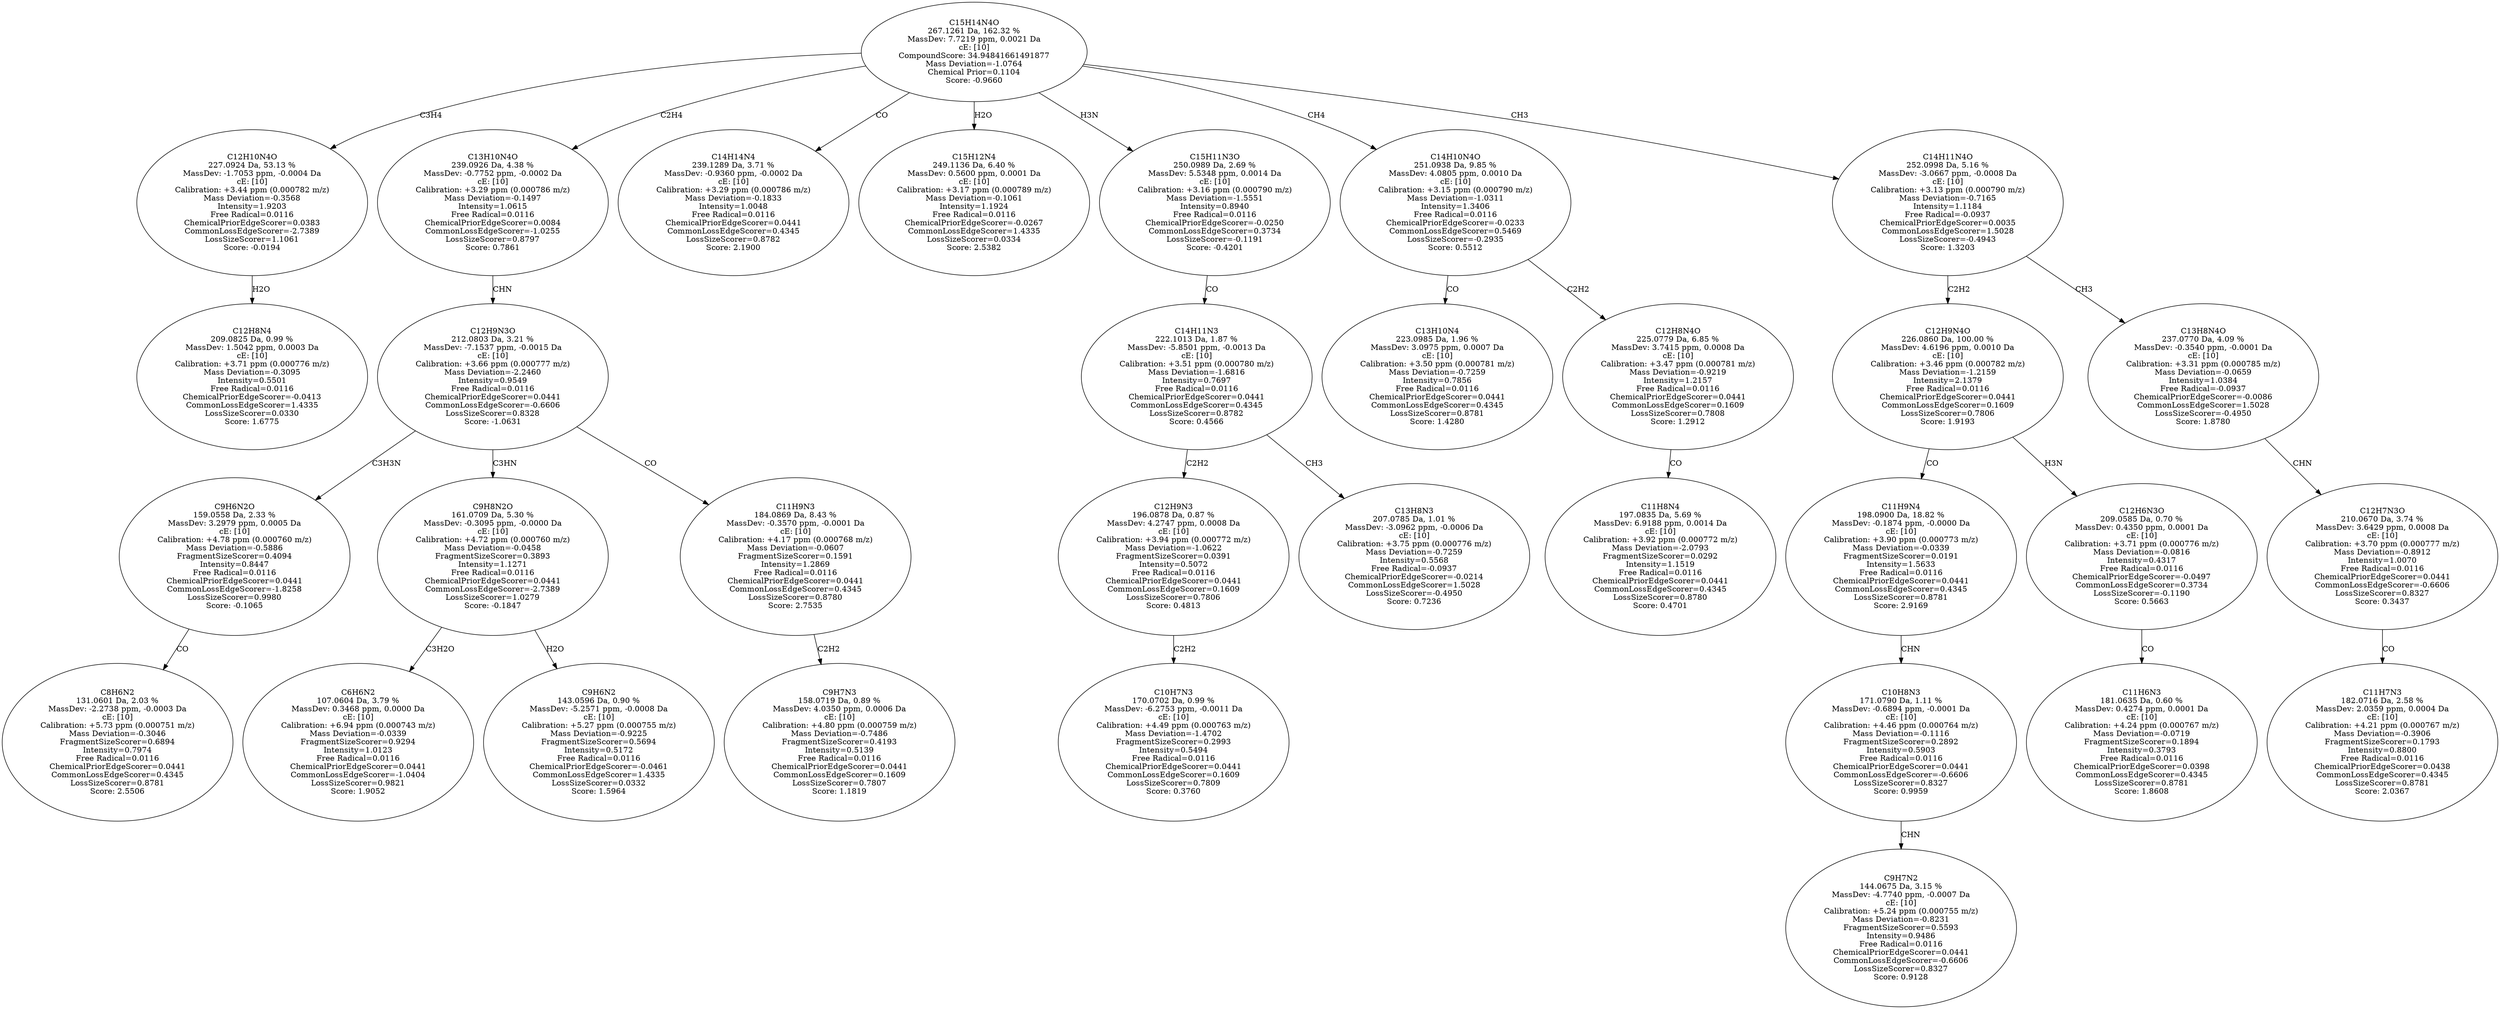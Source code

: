strict digraph {
v1 [label="C12H8N4\n209.0825 Da, 0.99 %\nMassDev: 1.5042 ppm, 0.0003 Da\ncE: [10]\nCalibration: +3.71 ppm (0.000776 m/z)\nMass Deviation=-0.3095\nIntensity=0.5501\nFree Radical=0.0116\nChemicalPriorEdgeScorer=-0.0413\nCommonLossEdgeScorer=1.4335\nLossSizeScorer=0.0330\nScore: 1.6775"];
v2 [label="C12H10N4O\n227.0924 Da, 53.13 %\nMassDev: -1.7053 ppm, -0.0004 Da\ncE: [10]\nCalibration: +3.44 ppm (0.000782 m/z)\nMass Deviation=-0.3568\nIntensity=1.9203\nFree Radical=0.0116\nChemicalPriorEdgeScorer=0.0383\nCommonLossEdgeScorer=-2.7389\nLossSizeScorer=1.1061\nScore: -0.0194"];
v3 [label="C8H6N2\n131.0601 Da, 2.03 %\nMassDev: -2.2738 ppm, -0.0003 Da\ncE: [10]\nCalibration: +5.73 ppm (0.000751 m/z)\nMass Deviation=-0.3046\nFragmentSizeScorer=0.6894\nIntensity=0.7974\nFree Radical=0.0116\nChemicalPriorEdgeScorer=0.0441\nCommonLossEdgeScorer=0.4345\nLossSizeScorer=0.8781\nScore: 2.5506"];
v4 [label="C9H6N2O\n159.0558 Da, 2.33 %\nMassDev: 3.2979 ppm, 0.0005 Da\ncE: [10]\nCalibration: +4.78 ppm (0.000760 m/z)\nMass Deviation=-0.5886\nFragmentSizeScorer=0.4094\nIntensity=0.8447\nFree Radical=0.0116\nChemicalPriorEdgeScorer=0.0441\nCommonLossEdgeScorer=-1.8258\nLossSizeScorer=0.9980\nScore: -0.1065"];
v5 [label="C6H6N2\n107.0604 Da, 3.79 %\nMassDev: 0.3468 ppm, 0.0000 Da\ncE: [10]\nCalibration: +6.94 ppm (0.000743 m/z)\nMass Deviation=-0.0339\nFragmentSizeScorer=0.9294\nIntensity=1.0123\nFree Radical=0.0116\nChemicalPriorEdgeScorer=0.0441\nCommonLossEdgeScorer=-1.0404\nLossSizeScorer=0.9821\nScore: 1.9052"];
v6 [label="C9H6N2\n143.0596 Da, 0.90 %\nMassDev: -5.2571 ppm, -0.0008 Da\ncE: [10]\nCalibration: +5.27 ppm (0.000755 m/z)\nMass Deviation=-0.9225\nFragmentSizeScorer=0.5694\nIntensity=0.5172\nFree Radical=0.0116\nChemicalPriorEdgeScorer=-0.0461\nCommonLossEdgeScorer=1.4335\nLossSizeScorer=0.0332\nScore: 1.5964"];
v7 [label="C9H8N2O\n161.0709 Da, 5.30 %\nMassDev: -0.3095 ppm, -0.0000 Da\ncE: [10]\nCalibration: +4.72 ppm (0.000760 m/z)\nMass Deviation=-0.0458\nFragmentSizeScorer=0.3893\nIntensity=1.1271\nFree Radical=0.0116\nChemicalPriorEdgeScorer=0.0441\nCommonLossEdgeScorer=-2.7389\nLossSizeScorer=1.0279\nScore: -0.1847"];
v8 [label="C9H7N3\n158.0719 Da, 0.89 %\nMassDev: 4.0350 ppm, 0.0006 Da\ncE: [10]\nCalibration: +4.80 ppm (0.000759 m/z)\nMass Deviation=-0.7486\nFragmentSizeScorer=0.4193\nIntensity=0.5139\nFree Radical=0.0116\nChemicalPriorEdgeScorer=0.0441\nCommonLossEdgeScorer=0.1609\nLossSizeScorer=0.7807\nScore: 1.1819"];
v9 [label="C11H9N3\n184.0869 Da, 8.43 %\nMassDev: -0.3570 ppm, -0.0001 Da\ncE: [10]\nCalibration: +4.17 ppm (0.000768 m/z)\nMass Deviation=-0.0607\nFragmentSizeScorer=0.1591\nIntensity=1.2869\nFree Radical=0.0116\nChemicalPriorEdgeScorer=0.0441\nCommonLossEdgeScorer=0.4345\nLossSizeScorer=0.8780\nScore: 2.7535"];
v10 [label="C12H9N3O\n212.0803 Da, 3.21 %\nMassDev: -7.1537 ppm, -0.0015 Da\ncE: [10]\nCalibration: +3.66 ppm (0.000777 m/z)\nMass Deviation=-2.2460\nIntensity=0.9549\nFree Radical=0.0116\nChemicalPriorEdgeScorer=0.0441\nCommonLossEdgeScorer=-0.6606\nLossSizeScorer=0.8328\nScore: -1.0631"];
v11 [label="C13H10N4O\n239.0926 Da, 4.38 %\nMassDev: -0.7752 ppm, -0.0002 Da\ncE: [10]\nCalibration: +3.29 ppm (0.000786 m/z)\nMass Deviation=-0.1497\nIntensity=1.0615\nFree Radical=0.0116\nChemicalPriorEdgeScorer=0.0084\nCommonLossEdgeScorer=-1.0255\nLossSizeScorer=0.8797\nScore: 0.7861"];
v12 [label="C14H14N4\n239.1289 Da, 3.71 %\nMassDev: -0.9360 ppm, -0.0002 Da\ncE: [10]\nCalibration: +3.29 ppm (0.000786 m/z)\nMass Deviation=-0.1833\nIntensity=1.0048\nFree Radical=0.0116\nChemicalPriorEdgeScorer=0.0441\nCommonLossEdgeScorer=0.4345\nLossSizeScorer=0.8782\nScore: 2.1900"];
v13 [label="C15H12N4\n249.1136 Da, 6.40 %\nMassDev: 0.5600 ppm, 0.0001 Da\ncE: [10]\nCalibration: +3.17 ppm (0.000789 m/z)\nMass Deviation=-0.1061\nIntensity=1.1924\nFree Radical=0.0116\nChemicalPriorEdgeScorer=-0.0267\nCommonLossEdgeScorer=1.4335\nLossSizeScorer=0.0334\nScore: 2.5382"];
v14 [label="C10H7N3\n170.0702 Da, 0.99 %\nMassDev: -6.2753 ppm, -0.0011 Da\ncE: [10]\nCalibration: +4.49 ppm (0.000763 m/z)\nMass Deviation=-1.4702\nFragmentSizeScorer=0.2993\nIntensity=0.5494\nFree Radical=0.0116\nChemicalPriorEdgeScorer=0.0441\nCommonLossEdgeScorer=0.1609\nLossSizeScorer=0.7809\nScore: 0.3760"];
v15 [label="C12H9N3\n196.0878 Da, 0.87 %\nMassDev: 4.2747 ppm, 0.0008 Da\ncE: [10]\nCalibration: +3.94 ppm (0.000772 m/z)\nMass Deviation=-1.0622\nFragmentSizeScorer=0.0391\nIntensity=0.5072\nFree Radical=0.0116\nChemicalPriorEdgeScorer=0.0441\nCommonLossEdgeScorer=0.1609\nLossSizeScorer=0.7806\nScore: 0.4813"];
v16 [label="C13H8N3\n207.0785 Da, 1.01 %\nMassDev: -3.0962 ppm, -0.0006 Da\ncE: [10]\nCalibration: +3.75 ppm (0.000776 m/z)\nMass Deviation=-0.7259\nIntensity=0.5568\nFree Radical=-0.0937\nChemicalPriorEdgeScorer=-0.0214\nCommonLossEdgeScorer=1.5028\nLossSizeScorer=-0.4950\nScore: 0.7236"];
v17 [label="C14H11N3\n222.1013 Da, 1.87 %\nMassDev: -5.8501 ppm, -0.0013 Da\ncE: [10]\nCalibration: +3.51 ppm (0.000780 m/z)\nMass Deviation=-1.6816\nIntensity=0.7697\nFree Radical=0.0116\nChemicalPriorEdgeScorer=0.0441\nCommonLossEdgeScorer=0.4345\nLossSizeScorer=0.8782\nScore: 0.4566"];
v18 [label="C15H11N3O\n250.0989 Da, 2.69 %\nMassDev: 5.5348 ppm, 0.0014 Da\ncE: [10]\nCalibration: +3.16 ppm (0.000790 m/z)\nMass Deviation=-1.5551\nIntensity=0.8940\nFree Radical=0.0116\nChemicalPriorEdgeScorer=-0.0250\nCommonLossEdgeScorer=0.3734\nLossSizeScorer=-0.1191\nScore: -0.4201"];
v19 [label="C13H10N4\n223.0985 Da, 1.96 %\nMassDev: 3.0975 ppm, 0.0007 Da\ncE: [10]\nCalibration: +3.50 ppm (0.000781 m/z)\nMass Deviation=-0.7259\nIntensity=0.7856\nFree Radical=0.0116\nChemicalPriorEdgeScorer=0.0441\nCommonLossEdgeScorer=0.4345\nLossSizeScorer=0.8781\nScore: 1.4280"];
v20 [label="C11H8N4\n197.0835 Da, 5.69 %\nMassDev: 6.9188 ppm, 0.0014 Da\ncE: [10]\nCalibration: +3.92 ppm (0.000772 m/z)\nMass Deviation=-2.0793\nFragmentSizeScorer=0.0292\nIntensity=1.1519\nFree Radical=0.0116\nChemicalPriorEdgeScorer=0.0441\nCommonLossEdgeScorer=0.4345\nLossSizeScorer=0.8780\nScore: 0.4701"];
v21 [label="C12H8N4O\n225.0779 Da, 6.85 %\nMassDev: 3.7415 ppm, 0.0008 Da\ncE: [10]\nCalibration: +3.47 ppm (0.000781 m/z)\nMass Deviation=-0.9219\nIntensity=1.2157\nFree Radical=0.0116\nChemicalPriorEdgeScorer=0.0441\nCommonLossEdgeScorer=0.1609\nLossSizeScorer=0.7808\nScore: 1.2912"];
v22 [label="C14H10N4O\n251.0938 Da, 9.85 %\nMassDev: 4.0805 ppm, 0.0010 Da\ncE: [10]\nCalibration: +3.15 ppm (0.000790 m/z)\nMass Deviation=-1.0311\nIntensity=1.3406\nFree Radical=0.0116\nChemicalPriorEdgeScorer=-0.0233\nCommonLossEdgeScorer=0.5469\nLossSizeScorer=-0.2935\nScore: 0.5512"];
v23 [label="C9H7N2\n144.0675 Da, 3.15 %\nMassDev: -4.7740 ppm, -0.0007 Da\ncE: [10]\nCalibration: +5.24 ppm (0.000755 m/z)\nMass Deviation=-0.8231\nFragmentSizeScorer=0.5593\nIntensity=0.9486\nFree Radical=0.0116\nChemicalPriorEdgeScorer=0.0441\nCommonLossEdgeScorer=-0.6606\nLossSizeScorer=0.8327\nScore: 0.9128"];
v24 [label="C10H8N3\n171.0790 Da, 1.11 %\nMassDev: -0.6894 ppm, -0.0001 Da\ncE: [10]\nCalibration: +4.46 ppm (0.000764 m/z)\nMass Deviation=-0.1116\nFragmentSizeScorer=0.2892\nIntensity=0.5903\nFree Radical=0.0116\nChemicalPriorEdgeScorer=0.0441\nCommonLossEdgeScorer=-0.6606\nLossSizeScorer=0.8327\nScore: 0.9959"];
v25 [label="C11H9N4\n198.0900 Da, 18.82 %\nMassDev: -0.1874 ppm, -0.0000 Da\ncE: [10]\nCalibration: +3.90 ppm (0.000773 m/z)\nMass Deviation=-0.0339\nFragmentSizeScorer=0.0191\nIntensity=1.5633\nFree Radical=0.0116\nChemicalPriorEdgeScorer=0.0441\nCommonLossEdgeScorer=0.4345\nLossSizeScorer=0.8781\nScore: 2.9169"];
v26 [label="C11H6N3\n181.0635 Da, 0.60 %\nMassDev: 0.4274 ppm, 0.0001 Da\ncE: [10]\nCalibration: +4.24 ppm (0.000767 m/z)\nMass Deviation=-0.0719\nFragmentSizeScorer=0.1894\nIntensity=0.3793\nFree Radical=0.0116\nChemicalPriorEdgeScorer=0.0398\nCommonLossEdgeScorer=0.4345\nLossSizeScorer=0.8781\nScore: 1.8608"];
v27 [label="C12H6N3O\n209.0585 Da, 0.70 %\nMassDev: 0.4350 ppm, 0.0001 Da\ncE: [10]\nCalibration: +3.71 ppm (0.000776 m/z)\nMass Deviation=-0.0816\nIntensity=0.4317\nFree Radical=0.0116\nChemicalPriorEdgeScorer=-0.0497\nCommonLossEdgeScorer=0.3734\nLossSizeScorer=-0.1190\nScore: 0.5663"];
v28 [label="C12H9N4O\n226.0860 Da, 100.00 %\nMassDev: 4.6196 ppm, 0.0010 Da\ncE: [10]\nCalibration: +3.46 ppm (0.000782 m/z)\nMass Deviation=-1.2159\nIntensity=2.1379\nFree Radical=0.0116\nChemicalPriorEdgeScorer=0.0441\nCommonLossEdgeScorer=0.1609\nLossSizeScorer=0.7806\nScore: 1.9193"];
v29 [label="C11H7N3\n182.0716 Da, 2.58 %\nMassDev: 2.0359 ppm, 0.0004 Da\ncE: [10]\nCalibration: +4.21 ppm (0.000767 m/z)\nMass Deviation=-0.3906\nFragmentSizeScorer=0.1793\nIntensity=0.8800\nFree Radical=0.0116\nChemicalPriorEdgeScorer=0.0438\nCommonLossEdgeScorer=0.4345\nLossSizeScorer=0.8781\nScore: 2.0367"];
v30 [label="C12H7N3O\n210.0670 Da, 3.74 %\nMassDev: 3.6429 ppm, 0.0008 Da\ncE: [10]\nCalibration: +3.70 ppm (0.000777 m/z)\nMass Deviation=-0.8912\nIntensity=1.0070\nFree Radical=0.0116\nChemicalPriorEdgeScorer=0.0441\nCommonLossEdgeScorer=-0.6606\nLossSizeScorer=0.8327\nScore: 0.3437"];
v31 [label="C13H8N4O\n237.0770 Da, 4.09 %\nMassDev: -0.3540 ppm, -0.0001 Da\ncE: [10]\nCalibration: +3.31 ppm (0.000785 m/z)\nMass Deviation=-0.0659\nIntensity=1.0384\nFree Radical=-0.0937\nChemicalPriorEdgeScorer=-0.0086\nCommonLossEdgeScorer=1.5028\nLossSizeScorer=-0.4950\nScore: 1.8780"];
v32 [label="C14H11N4O\n252.0998 Da, 5.16 %\nMassDev: -3.0667 ppm, -0.0008 Da\ncE: [10]\nCalibration: +3.13 ppm (0.000790 m/z)\nMass Deviation=-0.7165\nIntensity=1.1184\nFree Radical=-0.0937\nChemicalPriorEdgeScorer=0.0035\nCommonLossEdgeScorer=1.5028\nLossSizeScorer=-0.4943\nScore: 1.3203"];
v33 [label="C15H14N4O\n267.1261 Da, 162.32 %\nMassDev: 7.7219 ppm, 0.0021 Da\ncE: [10]\nCompoundScore: 34.94841661491877\nMass Deviation=-1.0764\nChemical Prior=0.1104\nScore: -0.9660"];
v2 -> v1 [label="H2O"];
v33 -> v2 [label="C3H4"];
v4 -> v3 [label="CO"];
v10 -> v4 [label="C3H3N"];
v7 -> v5 [label="C3H2O"];
v7 -> v6 [label="H2O"];
v10 -> v7 [label="C3HN"];
v9 -> v8 [label="C2H2"];
v10 -> v9 [label="CO"];
v11 -> v10 [label="CHN"];
v33 -> v11 [label="C2H4"];
v33 -> v12 [label="CO"];
v33 -> v13 [label="H2O"];
v15 -> v14 [label="C2H2"];
v17 -> v15 [label="C2H2"];
v17 -> v16 [label="CH3"];
v18 -> v17 [label="CO"];
v33 -> v18 [label="H3N"];
v22 -> v19 [label="CO"];
v21 -> v20 [label="CO"];
v22 -> v21 [label="C2H2"];
v33 -> v22 [label="CH4"];
v24 -> v23 [label="CHN"];
v25 -> v24 [label="CHN"];
v28 -> v25 [label="CO"];
v27 -> v26 [label="CO"];
v28 -> v27 [label="H3N"];
v32 -> v28 [label="C2H2"];
v30 -> v29 [label="CO"];
v31 -> v30 [label="CHN"];
v32 -> v31 [label="CH3"];
v33 -> v32 [label="CH3"];
}